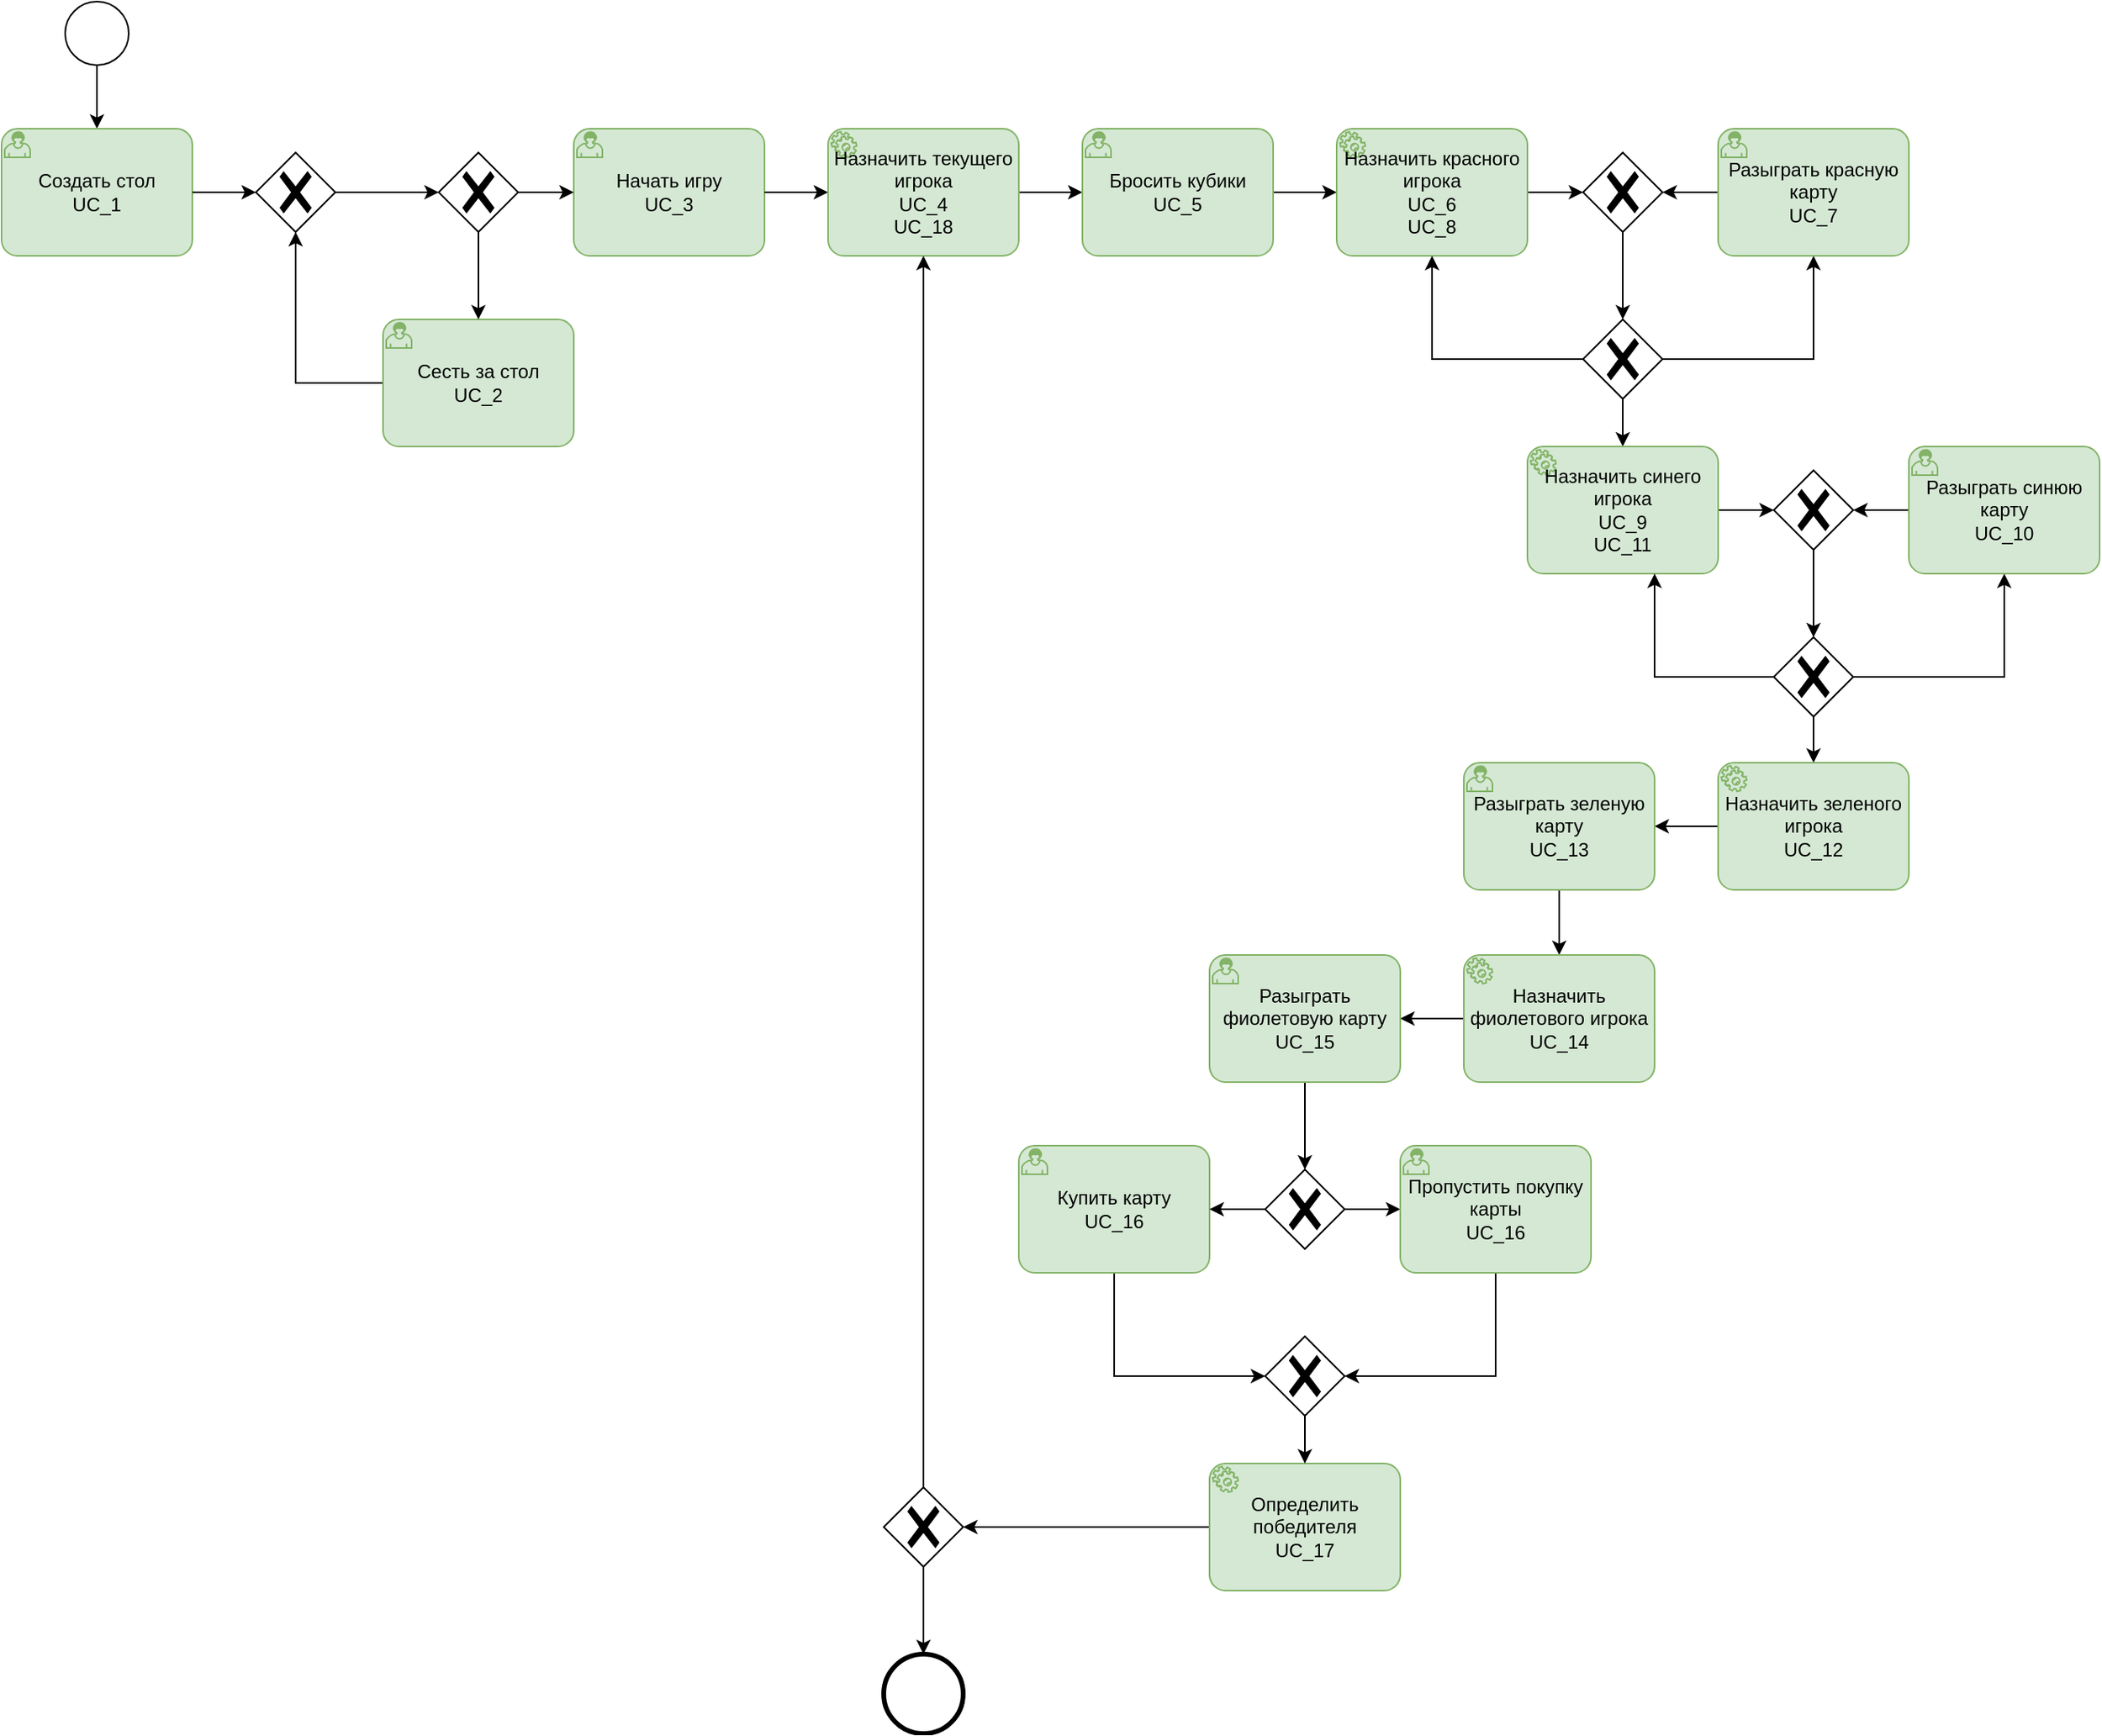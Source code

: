 <mxfile version="23.0.2" type="device">
  <diagram name="Страница — 1" id="E6M1-Khg2qVgLsqtSy5o">
    <mxGraphModel dx="1615" dy="798" grid="1" gridSize="10" guides="1" tooltips="1" connect="1" arrows="1" fold="1" page="1" pageScale="1" pageWidth="827" pageHeight="1169" math="0" shadow="0">
      <root>
        <mxCell id="0" />
        <mxCell id="1" parent="0" />
        <mxCell id="LKlAM_tf8blOfadNrPfW-4" style="edgeStyle=orthogonalEdgeStyle;rounded=0;orthogonalLoop=1;jettySize=auto;html=1;" parent="1" source="LKlAM_tf8blOfadNrPfW-1" target="LKlAM_tf8blOfadNrPfW-2" edge="1">
          <mxGeometry relative="1" as="geometry" />
        </mxCell>
        <mxCell id="LKlAM_tf8blOfadNrPfW-1" value="" style="points=[[0.145,0.145,0],[0.5,0,0],[0.855,0.145,0],[1,0.5,0],[0.855,0.855,0],[0.5,1,0],[0.145,0.855,0],[0,0.5,0]];shape=mxgraph.bpmn.event;html=1;verticalLabelPosition=bottom;labelBackgroundColor=#ffffff;verticalAlign=top;align=center;perimeter=ellipsePerimeter;outlineConnect=0;aspect=fixed;outline=standard;symbol=general;" parent="1" vertex="1">
          <mxGeometry x="120" width="40" height="40" as="geometry" />
        </mxCell>
        <mxCell id="LKlAM_tf8blOfadNrPfW-2" value="&lt;div&gt;Создать стол&lt;/div&gt;&lt;div&gt;UC_1&lt;br&gt;&lt;/div&gt;" style="points=[[0.25,0,0],[0.5,0,0],[0.75,0,0],[1,0.25,0],[1,0.5,0],[1,0.75,0],[0.75,1,0],[0.5,1,0],[0.25,1,0],[0,0.75,0],[0,0.5,0],[0,0.25,0]];shape=mxgraph.bpmn.task;whiteSpace=wrap;rectStyle=rounded;size=10;html=1;container=1;expand=0;collapsible=0;taskMarker=user;fillColor=#d5e8d4;strokeColor=#82b366;" parent="1" vertex="1">
          <mxGeometry x="80" y="80" width="120" height="80" as="geometry" />
        </mxCell>
        <mxCell id="LKlAM_tf8blOfadNrPfW-9" style="edgeStyle=orthogonalEdgeStyle;rounded=0;orthogonalLoop=1;jettySize=auto;html=1;" parent="1" source="LKlAM_tf8blOfadNrPfW-2" target="LKlAM_tf8blOfadNrPfW-61" edge="1">
          <mxGeometry relative="1" as="geometry">
            <mxPoint x="279.91" y="-80" as="sourcePoint" />
          </mxGeometry>
        </mxCell>
        <mxCell id="LKlAM_tf8blOfadNrPfW-63" style="edgeStyle=orthogonalEdgeStyle;rounded=0;orthogonalLoop=1;jettySize=auto;html=1;" parent="1" source="LKlAM_tf8blOfadNrPfW-14" target="LKlAM_tf8blOfadNrPfW-61" edge="1">
          <mxGeometry relative="1" as="geometry">
            <Array as="points">
              <mxPoint x="265" y="240" />
            </Array>
          </mxGeometry>
        </mxCell>
        <mxCell id="LKlAM_tf8blOfadNrPfW-14" value="&lt;div&gt;Сесть за стол&lt;/div&gt;&lt;div&gt;UC_2&lt;/div&gt;" style="points=[[0.25,0,0],[0.5,0,0],[0.75,0,0],[1,0.25,0],[1,0.5,0],[1,0.75,0],[0.75,1,0],[0.5,1,0],[0.25,1,0],[0,0.75,0],[0,0.5,0],[0,0.25,0]];shape=mxgraph.bpmn.task;whiteSpace=wrap;rectStyle=rounded;size=10;html=1;container=1;expand=0;collapsible=0;taskMarker=user;fillColor=#d5e8d4;strokeColor=#82b366;" parent="1" vertex="1">
          <mxGeometry x="320" y="200" width="120" height="80" as="geometry" />
        </mxCell>
        <mxCell id="LKlAM_tf8blOfadNrPfW-66" style="edgeStyle=orthogonalEdgeStyle;rounded=0;orthogonalLoop=1;jettySize=auto;html=1;" parent="1" source="LKlAM_tf8blOfadNrPfW-108" target="LKlAM_tf8blOfadNrPfW-65" edge="1">
          <mxGeometry relative="1" as="geometry" />
        </mxCell>
        <mxCell id="LKlAM_tf8blOfadNrPfW-20" value="&lt;div&gt;Начать игру&lt;/div&gt;&lt;div&gt;UC_3&lt;/div&gt;" style="points=[[0.25,0,0],[0.5,0,0],[0.75,0,0],[1,0.25,0],[1,0.5,0],[1,0.75,0],[0.75,1,0],[0.5,1,0],[0.25,1,0],[0,0.75,0],[0,0.5,0],[0,0.25,0]];shape=mxgraph.bpmn.task;whiteSpace=wrap;rectStyle=rounded;size=10;html=1;container=1;expand=0;collapsible=0;taskMarker=user;fillColor=#d5e8d4;strokeColor=#82b366;" parent="1" vertex="1">
          <mxGeometry x="440" y="80" width="120" height="80" as="geometry" />
        </mxCell>
        <mxCell id="LKlAM_tf8blOfadNrPfW-28" value="" style="points=[[0.145,0.145,0],[0.5,0,0],[0.855,0.145,0],[1,0.5,0],[0.855,0.855,0],[0.5,1,0],[0.145,0.855,0],[0,0.5,0]];shape=mxgraph.bpmn.event;html=1;verticalLabelPosition=bottom;labelBackgroundColor=#ffffff;verticalAlign=top;align=center;perimeter=ellipsePerimeter;outlineConnect=0;aspect=fixed;outline=end;symbol=terminate2;" parent="1" vertex="1">
          <mxGeometry x="635" y="1040" width="50" height="50" as="geometry" />
        </mxCell>
        <mxCell id="LKlAM_tf8blOfadNrPfW-57" style="edgeStyle=orthogonalEdgeStyle;rounded=0;orthogonalLoop=1;jettySize=auto;html=1;" parent="1" source="LKlAM_tf8blOfadNrPfW-58" target="LKlAM_tf8blOfadNrPfW-20" edge="1">
          <mxGeometry relative="1" as="geometry">
            <mxPoint x="694" y="-40" as="sourcePoint" />
          </mxGeometry>
        </mxCell>
        <mxCell id="LKlAM_tf8blOfadNrPfW-59" style="edgeStyle=orthogonalEdgeStyle;rounded=0;orthogonalLoop=1;jettySize=auto;html=1;" parent="1" source="LKlAM_tf8blOfadNrPfW-58" target="LKlAM_tf8blOfadNrPfW-14" edge="1">
          <mxGeometry relative="1" as="geometry" />
        </mxCell>
        <mxCell id="LKlAM_tf8blOfadNrPfW-58" value="" style="points=[[0.25,0.25,0],[0.5,0,0],[0.75,0.25,0],[1,0.5,0],[0.75,0.75,0],[0.5,1,0],[0.25,0.75,0],[0,0.5,0]];shape=mxgraph.bpmn.gateway2;html=1;verticalLabelPosition=bottom;labelBackgroundColor=#ffffff;verticalAlign=top;align=center;perimeter=rhombusPerimeter;outlineConnect=0;outline=none;symbol=none;gwType=exclusive;" parent="1" vertex="1">
          <mxGeometry x="355" y="95" width="50" height="50" as="geometry" />
        </mxCell>
        <mxCell id="LKlAM_tf8blOfadNrPfW-62" style="edgeStyle=orthogonalEdgeStyle;rounded=0;orthogonalLoop=1;jettySize=auto;html=1;" parent="1" source="LKlAM_tf8blOfadNrPfW-61" target="LKlAM_tf8blOfadNrPfW-58" edge="1">
          <mxGeometry relative="1" as="geometry" />
        </mxCell>
        <mxCell id="LKlAM_tf8blOfadNrPfW-61" value="" style="points=[[0.25,0.25,0],[0.5,0,0],[0.75,0.25,0],[1,0.5,0],[0.75,0.75,0],[0.5,1,0],[0.25,0.75,0],[0,0.5,0]];shape=mxgraph.bpmn.gateway2;html=1;verticalLabelPosition=bottom;labelBackgroundColor=#ffffff;verticalAlign=top;align=center;perimeter=rhombusPerimeter;outlineConnect=0;outline=none;symbol=none;gwType=exclusive;" parent="1" vertex="1">
          <mxGeometry x="240" y="95" width="50" height="50" as="geometry" />
        </mxCell>
        <mxCell id="LKlAM_tf8blOfadNrPfW-68" style="edgeStyle=orthogonalEdgeStyle;rounded=0;orthogonalLoop=1;jettySize=auto;html=1;" parent="1" source="LKlAM_tf8blOfadNrPfW-65" target="LKlAM_tf8blOfadNrPfW-67" edge="1">
          <mxGeometry relative="1" as="geometry" />
        </mxCell>
        <mxCell id="LKlAM_tf8blOfadNrPfW-65" value="&lt;div&gt;Бросить кубики&lt;/div&gt;&lt;div&gt;UC_5&lt;br&gt;&lt;/div&gt;" style="points=[[0.25,0,0],[0.5,0,0],[0.75,0,0],[1,0.25,0],[1,0.5,0],[1,0.75,0],[0.75,1,0],[0.5,1,0],[0.25,1,0],[0,0.75,0],[0,0.5,0],[0,0.25,0]];shape=mxgraph.bpmn.task;whiteSpace=wrap;rectStyle=rounded;size=10;html=1;container=1;expand=0;collapsible=0;taskMarker=user;fillColor=#d5e8d4;strokeColor=#82b366;" parent="1" vertex="1">
          <mxGeometry x="760" y="80" width="120" height="80" as="geometry" />
        </mxCell>
        <mxCell id="LKlAM_tf8blOfadNrPfW-70" style="edgeStyle=orthogonalEdgeStyle;rounded=0;orthogonalLoop=1;jettySize=auto;html=1;" parent="1" source="LKlAM_tf8blOfadNrPfW-67" target="LKlAM_tf8blOfadNrPfW-69" edge="1">
          <mxGeometry relative="1" as="geometry" />
        </mxCell>
        <mxCell id="LKlAM_tf8blOfadNrPfW-67" value="&lt;div&gt;Назначить красного игрока&lt;/div&gt;&lt;div&gt;UC_6&lt;/div&gt;&lt;div&gt;UC_8&lt;br&gt;&lt;/div&gt;" style="points=[[0.25,0,0],[0.5,0,0],[0.75,0,0],[1,0.25,0],[1,0.5,0],[1,0.75,0],[0.75,1,0],[0.5,1,0],[0.25,1,0],[0,0.75,0],[0,0.5,0],[0,0.25,0]];shape=mxgraph.bpmn.task;whiteSpace=wrap;rectStyle=rounded;size=10;html=1;container=1;expand=0;collapsible=0;taskMarker=service;fillColor=#d5e8d4;strokeColor=#82b366;" parent="1" vertex="1">
          <mxGeometry x="920" y="80" width="120" height="80" as="geometry" />
        </mxCell>
        <mxCell id="LKlAM_tf8blOfadNrPfW-72" style="edgeStyle=orthogonalEdgeStyle;rounded=0;orthogonalLoop=1;jettySize=auto;html=1;" parent="1" source="LKlAM_tf8blOfadNrPfW-69" target="LKlAM_tf8blOfadNrPfW-71" edge="1">
          <mxGeometry relative="1" as="geometry" />
        </mxCell>
        <mxCell id="LKlAM_tf8blOfadNrPfW-69" value="" style="points=[[0.25,0.25,0],[0.5,0,0],[0.75,0.25,0],[1,0.5,0],[0.75,0.75,0],[0.5,1,0],[0.25,0.75,0],[0,0.5,0]];shape=mxgraph.bpmn.gateway2;html=1;verticalLabelPosition=bottom;labelBackgroundColor=#ffffff;verticalAlign=top;align=center;perimeter=rhombusPerimeter;outlineConnect=0;outline=none;symbol=none;gwType=exclusive;" parent="1" vertex="1">
          <mxGeometry x="1075" y="95" width="50" height="50" as="geometry" />
        </mxCell>
        <mxCell id="LKlAM_tf8blOfadNrPfW-74" style="edgeStyle=orthogonalEdgeStyle;rounded=0;orthogonalLoop=1;jettySize=auto;html=1;" parent="1" source="LKlAM_tf8blOfadNrPfW-71" target="LKlAM_tf8blOfadNrPfW-73" edge="1">
          <mxGeometry relative="1" as="geometry" />
        </mxCell>
        <mxCell id="LKlAM_tf8blOfadNrPfW-87" style="edgeStyle=orthogonalEdgeStyle;rounded=0;orthogonalLoop=1;jettySize=auto;html=1;" parent="1" source="LKlAM_tf8blOfadNrPfW-71" target="LKlAM_tf8blOfadNrPfW-119" edge="1">
          <mxGeometry relative="1" as="geometry">
            <mxPoint x="920" y="430" as="sourcePoint" />
            <mxPoint x="1120" y="360" as="targetPoint" />
            <Array as="points" />
          </mxGeometry>
        </mxCell>
        <mxCell id="LKlAM_tf8blOfadNrPfW-71" value="" style="points=[[0.25,0.25,0],[0.5,0,0],[0.75,0.25,0],[1,0.5,0],[0.75,0.75,0],[0.5,1,0],[0.25,0.75,0],[0,0.5,0]];shape=mxgraph.bpmn.gateway2;html=1;verticalLabelPosition=bottom;labelBackgroundColor=#ffffff;verticalAlign=top;align=center;perimeter=rhombusPerimeter;outlineConnect=0;outline=none;symbol=none;gwType=exclusive;" parent="1" vertex="1">
          <mxGeometry x="1075" y="200" width="50" height="50" as="geometry" />
        </mxCell>
        <mxCell id="LKlAM_tf8blOfadNrPfW-75" style="edgeStyle=orthogonalEdgeStyle;rounded=0;orthogonalLoop=1;jettySize=auto;html=1;" parent="1" source="LKlAM_tf8blOfadNrPfW-73" target="LKlAM_tf8blOfadNrPfW-69" edge="1">
          <mxGeometry relative="1" as="geometry">
            <Array as="points" />
          </mxGeometry>
        </mxCell>
        <mxCell id="LKlAM_tf8blOfadNrPfW-73" value="&lt;div&gt;Разыграть красную карту&lt;/div&gt;&lt;div&gt;UC_7&lt;br&gt;&lt;/div&gt;" style="points=[[0.25,0,0],[0.5,0,0],[0.75,0,0],[1,0.25,0],[1,0.5,0],[1,0.75,0],[0.75,1,0],[0.5,1,0],[0.25,1,0],[0,0.75,0],[0,0.5,0],[0,0.25,0]];shape=mxgraph.bpmn.task;whiteSpace=wrap;rectStyle=rounded;size=10;html=1;container=1;expand=0;collapsible=0;taskMarker=user;fillColor=#d5e8d4;strokeColor=#82b366;" parent="1" vertex="1">
          <mxGeometry x="1160" y="80" width="120" height="80" as="geometry" />
        </mxCell>
        <mxCell id="LKlAM_tf8blOfadNrPfW-77" style="edgeStyle=orthogonalEdgeStyle;rounded=0;orthogonalLoop=1;jettySize=auto;html=1;" parent="1" source="LKlAM_tf8blOfadNrPfW-71" target="LKlAM_tf8blOfadNrPfW-67" edge="1">
          <mxGeometry relative="1" as="geometry">
            <Array as="points">
              <mxPoint x="980" y="225" />
            </Array>
          </mxGeometry>
        </mxCell>
        <mxCell id="LKlAM_tf8blOfadNrPfW-111" style="edgeStyle=orthogonalEdgeStyle;rounded=0;orthogonalLoop=1;jettySize=auto;html=1;" parent="1" source="LKlAM_tf8blOfadNrPfW-144" target="Fi2yLmPRCnFZJ0ehBxN7-1" edge="1">
          <mxGeometry relative="1" as="geometry">
            <mxPoint x="1580" y="590" as="sourcePoint" />
            <Array as="points" />
          </mxGeometry>
        </mxCell>
        <mxCell id="LKlAM_tf8blOfadNrPfW-109" value="" style="edgeStyle=orthogonalEdgeStyle;rounded=0;orthogonalLoop=1;jettySize=auto;html=1;" parent="1" source="LKlAM_tf8blOfadNrPfW-20" target="LKlAM_tf8blOfadNrPfW-108" edge="1">
          <mxGeometry relative="1" as="geometry">
            <mxPoint x="660" y="40" as="sourcePoint" />
            <mxPoint x="660" y="200" as="targetPoint" />
          </mxGeometry>
        </mxCell>
        <mxCell id="LKlAM_tf8blOfadNrPfW-108" value="&lt;div&gt;Назначить текущего игрока&lt;/div&gt;&lt;div&gt;UC_4&lt;/div&gt;&lt;div&gt;UC_18&lt;br&gt;&lt;/div&gt;" style="points=[[0.25,0,0],[0.5,0,0],[0.75,0,0],[1,0.25,0],[1,0.5,0],[1,0.75,0],[0.75,1,0],[0.5,1,0],[0.25,1,0],[0,0.75,0],[0,0.5,0],[0,0.25,0]];shape=mxgraph.bpmn.task;whiteSpace=wrap;rectStyle=rounded;size=10;html=1;container=1;expand=0;collapsible=0;taskMarker=service;fillColor=#d5e8d4;strokeColor=#82b366;" parent="1" vertex="1">
          <mxGeometry x="600" y="80" width="120" height="80" as="geometry" />
        </mxCell>
        <mxCell id="LKlAM_tf8blOfadNrPfW-114" style="edgeStyle=orthogonalEdgeStyle;rounded=0;orthogonalLoop=1;jettySize=auto;html=1;" parent="1" source="LKlAM_tf8blOfadNrPfW-110" target="Fi2yLmPRCnFZJ0ehBxN7-2" edge="1">
          <mxGeometry relative="1" as="geometry">
            <Array as="points">
              <mxPoint x="780" y="865" />
            </Array>
          </mxGeometry>
        </mxCell>
        <mxCell id="LKlAM_tf8blOfadNrPfW-110" value="&lt;div&gt;Купить карту&lt;/div&gt;&lt;div&gt;UC_16&lt;br&gt;&lt;/div&gt;" style="points=[[0.25,0,0],[0.5,0,0],[0.75,0,0],[1,0.25,0],[1,0.5,0],[1,0.75,0],[0.75,1,0],[0.5,1,0],[0.25,1,0],[0,0.75,0],[0,0.5,0],[0,0.25,0]];shape=mxgraph.bpmn.task;whiteSpace=wrap;rectStyle=rounded;size=10;html=1;container=1;expand=0;collapsible=0;taskMarker=user;fillColor=#d5e8d4;strokeColor=#82b366;" parent="1" vertex="1">
          <mxGeometry x="720" y="720" width="120" height="80" as="geometry" />
        </mxCell>
        <mxCell id="LKlAM_tf8blOfadNrPfW-116" style="edgeStyle=orthogonalEdgeStyle;rounded=0;orthogonalLoop=1;jettySize=auto;html=1;" parent="1" source="LKlAM_tf8blOfadNrPfW-112" target="LKlAM_tf8blOfadNrPfW-28" edge="1">
          <mxGeometry relative="1" as="geometry" />
        </mxCell>
        <mxCell id="LKlAM_tf8blOfadNrPfW-112" value="" style="points=[[0.25,0.25,0],[0.5,0,0],[0.75,0.25,0],[1,0.5,0],[0.75,0.75,0],[0.5,1,0],[0.25,0.75,0],[0,0.5,0]];shape=mxgraph.bpmn.gateway2;html=1;verticalLabelPosition=bottom;labelBackgroundColor=#ffffff;verticalAlign=top;align=center;perimeter=rhombusPerimeter;outlineConnect=0;outline=none;symbol=none;gwType=exclusive;" parent="1" vertex="1">
          <mxGeometry x="635" y="935" width="50" height="50" as="geometry" />
        </mxCell>
        <mxCell id="LKlAM_tf8blOfadNrPfW-115" style="edgeStyle=orthogonalEdgeStyle;rounded=0;orthogonalLoop=1;jettySize=auto;html=1;" parent="1" source="LKlAM_tf8blOfadNrPfW-113" target="LKlAM_tf8blOfadNrPfW-112" edge="1">
          <mxGeometry relative="1" as="geometry" />
        </mxCell>
        <mxCell id="LKlAM_tf8blOfadNrPfW-113" value="&lt;div&gt;Определить победителя&lt;/div&gt;&lt;div&gt;UC_17&lt;br&gt;&lt;/div&gt;" style="points=[[0.25,0,0],[0.5,0,0],[0.75,0,0],[1,0.25,0],[1,0.5,0],[1,0.75,0],[0.75,1,0],[0.5,1,0],[0.25,1,0],[0,0.75,0],[0,0.5,0],[0,0.25,0]];shape=mxgraph.bpmn.task;whiteSpace=wrap;rectStyle=rounded;size=10;html=1;container=1;expand=0;collapsible=0;taskMarker=service;fillColor=#d5e8d4;strokeColor=#82b366;" parent="1" vertex="1">
          <mxGeometry x="840" y="920" width="120" height="80" as="geometry" />
        </mxCell>
        <mxCell id="LKlAM_tf8blOfadNrPfW-117" style="edgeStyle=orthogonalEdgeStyle;rounded=0;orthogonalLoop=1;jettySize=auto;html=1;" parent="1" source="LKlAM_tf8blOfadNrPfW-112" target="LKlAM_tf8blOfadNrPfW-108" edge="1">
          <mxGeometry relative="1" as="geometry">
            <Array as="points" />
          </mxGeometry>
        </mxCell>
        <mxCell id="LKlAM_tf8blOfadNrPfW-118" style="edgeStyle=orthogonalEdgeStyle;rounded=0;orthogonalLoop=1;jettySize=auto;html=1;" parent="1" source="LKlAM_tf8blOfadNrPfW-119" target="LKlAM_tf8blOfadNrPfW-121" edge="1">
          <mxGeometry relative="1" as="geometry" />
        </mxCell>
        <mxCell id="LKlAM_tf8blOfadNrPfW-119" value="&lt;div&gt;Назначить синего игрока&lt;/div&gt;&lt;div&gt;UC_9&lt;/div&gt;&lt;div&gt;UC_11&lt;br&gt;&lt;/div&gt;" style="points=[[0.25,0,0],[0.5,0,0],[0.75,0,0],[1,0.25,0],[1,0.5,0],[1,0.75,0],[0.75,1,0],[0.5,1,0],[0.25,1,0],[0,0.75,0],[0,0.5,0],[0,0.25,0]];shape=mxgraph.bpmn.task;whiteSpace=wrap;rectStyle=rounded;size=10;html=1;container=1;expand=0;collapsible=0;taskMarker=service;fillColor=#d5e8d4;strokeColor=#82b366;" parent="1" vertex="1">
          <mxGeometry x="1040" y="280" width="120" height="80" as="geometry" />
        </mxCell>
        <mxCell id="LKlAM_tf8blOfadNrPfW-120" style="edgeStyle=orthogonalEdgeStyle;rounded=0;orthogonalLoop=1;jettySize=auto;html=1;" parent="1" source="LKlAM_tf8blOfadNrPfW-121" target="LKlAM_tf8blOfadNrPfW-123" edge="1">
          <mxGeometry relative="1" as="geometry" />
        </mxCell>
        <mxCell id="LKlAM_tf8blOfadNrPfW-121" value="" style="points=[[0.25,0.25,0],[0.5,0,0],[0.75,0.25,0],[1,0.5,0],[0.75,0.75,0],[0.5,1,0],[0.25,0.75,0],[0,0.5,0]];shape=mxgraph.bpmn.gateway2;html=1;verticalLabelPosition=bottom;labelBackgroundColor=#ffffff;verticalAlign=top;align=center;perimeter=rhombusPerimeter;outlineConnect=0;outline=none;symbol=none;gwType=exclusive;" parent="1" vertex="1">
          <mxGeometry x="1195" y="295" width="50" height="50" as="geometry" />
        </mxCell>
        <mxCell id="LKlAM_tf8blOfadNrPfW-122" style="edgeStyle=orthogonalEdgeStyle;rounded=0;orthogonalLoop=1;jettySize=auto;html=1;" parent="1" source="LKlAM_tf8blOfadNrPfW-123" target="LKlAM_tf8blOfadNrPfW-125" edge="1">
          <mxGeometry relative="1" as="geometry" />
        </mxCell>
        <mxCell id="LKlAM_tf8blOfadNrPfW-136" style="edgeStyle=orthogonalEdgeStyle;rounded=0;orthogonalLoop=1;jettySize=auto;html=1;" parent="1" source="LKlAM_tf8blOfadNrPfW-123" target="LKlAM_tf8blOfadNrPfW-128" edge="1">
          <mxGeometry relative="1" as="geometry" />
        </mxCell>
        <mxCell id="LKlAM_tf8blOfadNrPfW-123" value="" style="points=[[0.25,0.25,0],[0.5,0,0],[0.75,0.25,0],[1,0.5,0],[0.75,0.75,0],[0.5,1,0],[0.25,0.75,0],[0,0.5,0]];shape=mxgraph.bpmn.gateway2;html=1;verticalLabelPosition=bottom;labelBackgroundColor=#ffffff;verticalAlign=top;align=center;perimeter=rhombusPerimeter;outlineConnect=0;outline=none;symbol=none;gwType=exclusive;" parent="1" vertex="1">
          <mxGeometry x="1195" y="400" width="50" height="50" as="geometry" />
        </mxCell>
        <mxCell id="LKlAM_tf8blOfadNrPfW-124" style="edgeStyle=orthogonalEdgeStyle;rounded=0;orthogonalLoop=1;jettySize=auto;html=1;" parent="1" source="LKlAM_tf8blOfadNrPfW-125" target="LKlAM_tf8blOfadNrPfW-121" edge="1">
          <mxGeometry relative="1" as="geometry">
            <Array as="points" />
          </mxGeometry>
        </mxCell>
        <mxCell id="LKlAM_tf8blOfadNrPfW-125" value="&lt;div&gt;Разыграть синюю карту&lt;/div&gt;&lt;div&gt;UC_10&lt;br&gt;&lt;/div&gt;" style="points=[[0.25,0,0],[0.5,0,0],[0.75,0,0],[1,0.25,0],[1,0.5,0],[1,0.75,0],[0.75,1,0],[0.5,1,0],[0.25,1,0],[0,0.75,0],[0,0.5,0],[0,0.25,0]];shape=mxgraph.bpmn.task;whiteSpace=wrap;rectStyle=rounded;size=10;html=1;container=1;expand=0;collapsible=0;taskMarker=user;fillColor=#d5e8d4;strokeColor=#82b366;" parent="1" vertex="1">
          <mxGeometry x="1280" y="280" width="120" height="80" as="geometry" />
        </mxCell>
        <mxCell id="LKlAM_tf8blOfadNrPfW-126" style="edgeStyle=orthogonalEdgeStyle;rounded=0;orthogonalLoop=1;jettySize=auto;html=1;" parent="1" source="LKlAM_tf8blOfadNrPfW-123" target="LKlAM_tf8blOfadNrPfW-119" edge="1">
          <mxGeometry relative="1" as="geometry">
            <Array as="points">
              <mxPoint x="1120" y="425" />
            </Array>
          </mxGeometry>
        </mxCell>
        <mxCell id="LKlAM_tf8blOfadNrPfW-127" style="edgeStyle=orthogonalEdgeStyle;rounded=0;orthogonalLoop=1;jettySize=auto;html=1;" parent="1" source="LKlAM_tf8blOfadNrPfW-128" target="LKlAM_tf8blOfadNrPfW-134" edge="1">
          <mxGeometry relative="1" as="geometry">
            <mxPoint x="1315" y="519" as="targetPoint" />
          </mxGeometry>
        </mxCell>
        <mxCell id="LKlAM_tf8blOfadNrPfW-128" value="&lt;div&gt;Назначить зеленого игрока&lt;/div&gt;&lt;div&gt;UC_12&lt;br&gt;&lt;/div&gt;" style="points=[[0.25,0,0],[0.5,0,0],[0.75,0,0],[1,0.25,0],[1,0.5,0],[1,0.75,0],[0.75,1,0],[0.5,1,0],[0.25,1,0],[0,0.75,0],[0,0.5,0],[0,0.25,0]];shape=mxgraph.bpmn.task;whiteSpace=wrap;rectStyle=rounded;size=10;html=1;container=1;expand=0;collapsible=0;taskMarker=service;fillColor=#d5e8d4;strokeColor=#82b366;" parent="1" vertex="1">
          <mxGeometry x="1160" y="479" width="120" height="80" as="geometry" />
        </mxCell>
        <mxCell id="LKlAM_tf8blOfadNrPfW-146" style="edgeStyle=orthogonalEdgeStyle;rounded=0;orthogonalLoop=1;jettySize=auto;html=1;" parent="1" source="LKlAM_tf8blOfadNrPfW-134" target="LKlAM_tf8blOfadNrPfW-138" edge="1">
          <mxGeometry relative="1" as="geometry">
            <mxPoint x="1340" y="649" as="sourcePoint" />
          </mxGeometry>
        </mxCell>
        <mxCell id="LKlAM_tf8blOfadNrPfW-134" value="&lt;div&gt;Разыграть зеленую карту&lt;/div&gt;&lt;div&gt;UC_13&lt;br&gt;&lt;/div&gt;" style="points=[[0.25,0,0],[0.5,0,0],[0.75,0,0],[1,0.25,0],[1,0.5,0],[1,0.75,0],[0.75,1,0],[0.5,1,0],[0.25,1,0],[0,0.75,0],[0,0.5,0],[0,0.25,0]];shape=mxgraph.bpmn.task;whiteSpace=wrap;rectStyle=rounded;size=10;html=1;container=1;expand=0;collapsible=0;taskMarker=user;fillColor=#d5e8d4;strokeColor=#82b366;" parent="1" vertex="1">
          <mxGeometry x="1000" y="479" width="120" height="80" as="geometry" />
        </mxCell>
        <mxCell id="LKlAM_tf8blOfadNrPfW-137" style="edgeStyle=orthogonalEdgeStyle;rounded=0;orthogonalLoop=1;jettySize=auto;html=1;" parent="1" source="LKlAM_tf8blOfadNrPfW-138" target="LKlAM_tf8blOfadNrPfW-144" edge="1">
          <mxGeometry relative="1" as="geometry">
            <mxPoint x="1435" y="720" as="targetPoint" />
          </mxGeometry>
        </mxCell>
        <mxCell id="LKlAM_tf8blOfadNrPfW-138" value="&lt;div&gt;Назначить фиолетового игрока&lt;/div&gt;&lt;div&gt;UC_14&lt;br&gt;&lt;/div&gt;" style="points=[[0.25,0,0],[0.5,0,0],[0.75,0,0],[1,0.25,0],[1,0.5,0],[1,0.75,0],[0.75,1,0],[0.5,1,0],[0.25,1,0],[0,0.75,0],[0,0.5,0],[0,0.25,0]];shape=mxgraph.bpmn.task;whiteSpace=wrap;rectStyle=rounded;size=10;html=1;container=1;expand=0;collapsible=0;taskMarker=service;fillColor=#d5e8d4;strokeColor=#82b366;" parent="1" vertex="1">
          <mxGeometry x="1000" y="600" width="120" height="80" as="geometry" />
        </mxCell>
        <mxCell id="LKlAM_tf8blOfadNrPfW-144" value="&lt;div&gt;Разыграть фиолетовую карту&lt;/div&gt;&lt;div&gt;UC_15&lt;br&gt;&lt;/div&gt;" style="points=[[0.25,0,0],[0.5,0,0],[0.75,0,0],[1,0.25,0],[1,0.5,0],[1,0.75,0],[0.75,1,0],[0.5,1,0],[0.25,1,0],[0,0.75,0],[0,0.5,0],[0,0.25,0]];shape=mxgraph.bpmn.task;whiteSpace=wrap;rectStyle=rounded;size=10;html=1;container=1;expand=0;collapsible=0;taskMarker=user;fillColor=#d5e8d4;strokeColor=#82b366;" parent="1" vertex="1">
          <mxGeometry x="840" y="600" width="120" height="80" as="geometry" />
        </mxCell>
        <mxCell id="Fi2yLmPRCnFZJ0ehBxN7-3" style="edgeStyle=orthogonalEdgeStyle;rounded=0;orthogonalLoop=1;jettySize=auto;html=1;" edge="1" parent="1" source="Fi2yLmPRCnFZJ0ehBxN7-1" target="LKlAM_tf8blOfadNrPfW-110">
          <mxGeometry relative="1" as="geometry" />
        </mxCell>
        <mxCell id="Fi2yLmPRCnFZJ0ehBxN7-5" style="edgeStyle=orthogonalEdgeStyle;rounded=0;orthogonalLoop=1;jettySize=auto;html=1;" edge="1" parent="1" source="Fi2yLmPRCnFZJ0ehBxN7-1" target="Fi2yLmPRCnFZJ0ehBxN7-4">
          <mxGeometry relative="1" as="geometry" />
        </mxCell>
        <mxCell id="Fi2yLmPRCnFZJ0ehBxN7-1" value="" style="points=[[0.25,0.25,0],[0.5,0,0],[0.75,0.25,0],[1,0.5,0],[0.75,0.75,0],[0.5,1,0],[0.25,0.75,0],[0,0.5,0]];shape=mxgraph.bpmn.gateway2;html=1;verticalLabelPosition=bottom;labelBackgroundColor=#ffffff;verticalAlign=top;align=center;perimeter=rhombusPerimeter;outlineConnect=0;outline=none;symbol=none;gwType=exclusive;" vertex="1" parent="1">
          <mxGeometry x="875" y="735" width="50" height="50" as="geometry" />
        </mxCell>
        <mxCell id="Fi2yLmPRCnFZJ0ehBxN7-7" style="edgeStyle=orthogonalEdgeStyle;rounded=0;orthogonalLoop=1;jettySize=auto;html=1;" edge="1" parent="1" source="Fi2yLmPRCnFZJ0ehBxN7-2" target="LKlAM_tf8blOfadNrPfW-113">
          <mxGeometry relative="1" as="geometry" />
        </mxCell>
        <mxCell id="Fi2yLmPRCnFZJ0ehBxN7-2" value="" style="points=[[0.25,0.25,0],[0.5,0,0],[0.75,0.25,0],[1,0.5,0],[0.75,0.75,0],[0.5,1,0],[0.25,0.75,0],[0,0.5,0]];shape=mxgraph.bpmn.gateway2;html=1;verticalLabelPosition=bottom;labelBackgroundColor=#ffffff;verticalAlign=top;align=center;perimeter=rhombusPerimeter;outlineConnect=0;outline=none;symbol=none;gwType=exclusive;" vertex="1" parent="1">
          <mxGeometry x="875" y="840" width="50" height="50" as="geometry" />
        </mxCell>
        <mxCell id="Fi2yLmPRCnFZJ0ehBxN7-6" style="edgeStyle=orthogonalEdgeStyle;rounded=0;orthogonalLoop=1;jettySize=auto;html=1;" edge="1" parent="1" source="Fi2yLmPRCnFZJ0ehBxN7-4" target="Fi2yLmPRCnFZJ0ehBxN7-2">
          <mxGeometry relative="1" as="geometry">
            <Array as="points">
              <mxPoint x="1020" y="865" />
            </Array>
          </mxGeometry>
        </mxCell>
        <mxCell id="Fi2yLmPRCnFZJ0ehBxN7-4" value="&lt;div&gt;Пропустить покупку карты&lt;/div&gt;&lt;div&gt;UC_16&lt;br&gt;&lt;/div&gt;" style="points=[[0.25,0,0],[0.5,0,0],[0.75,0,0],[1,0.25,0],[1,0.5,0],[1,0.75,0],[0.75,1,0],[0.5,1,0],[0.25,1,0],[0,0.75,0],[0,0.5,0],[0,0.25,0]];shape=mxgraph.bpmn.task;whiteSpace=wrap;rectStyle=rounded;size=10;html=1;container=1;expand=0;collapsible=0;taskMarker=user;fillColor=#d5e8d4;strokeColor=#82b366;" vertex="1" parent="1">
          <mxGeometry x="960" y="720" width="120" height="80" as="geometry" />
        </mxCell>
      </root>
    </mxGraphModel>
  </diagram>
</mxfile>
